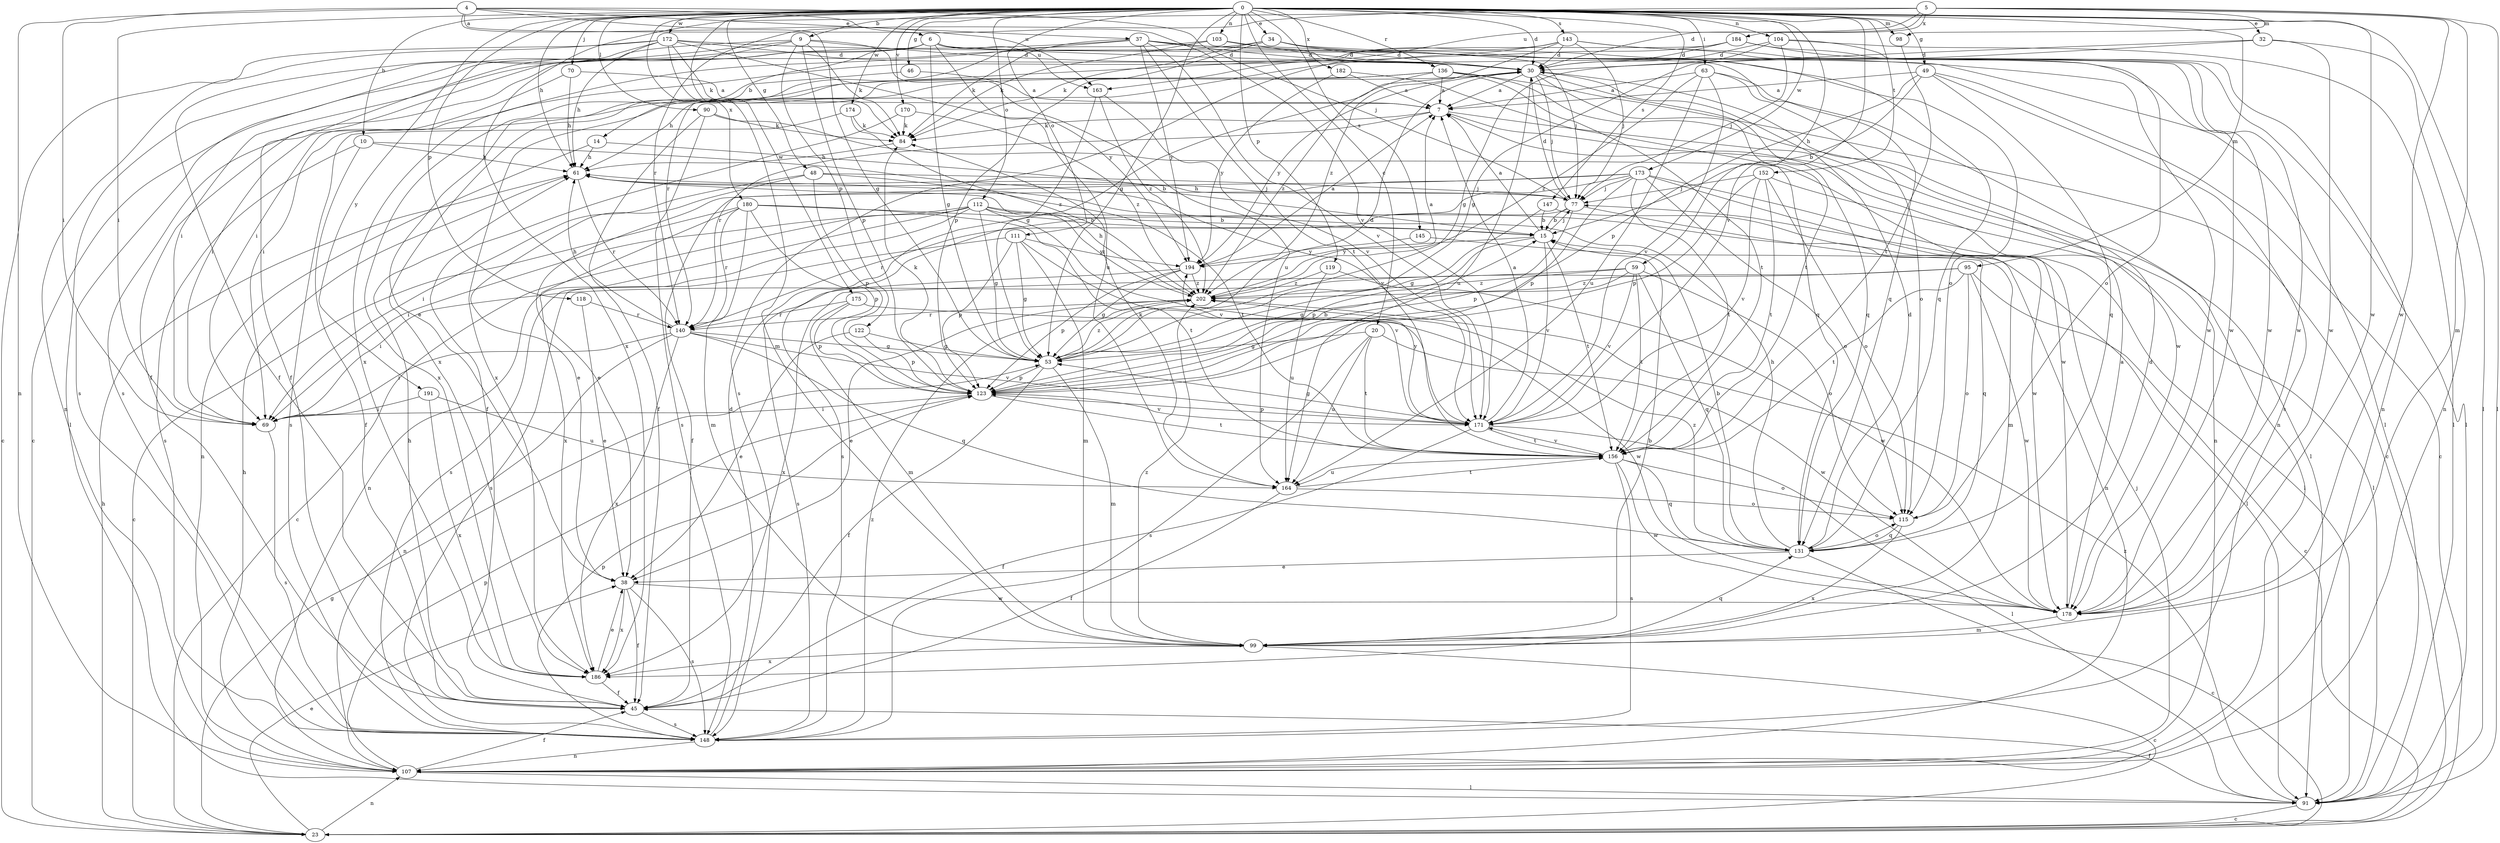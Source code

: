 strict digraph  {
0;
4;
5;
6;
7;
9;
10;
14;
15;
20;
23;
30;
32;
34;
37;
38;
45;
46;
48;
49;
53;
59;
61;
63;
69;
70;
77;
84;
90;
91;
95;
98;
99;
103;
104;
107;
111;
112;
115;
118;
119;
122;
123;
131;
136;
140;
143;
145;
147;
148;
152;
156;
163;
164;
170;
171;
172;
173;
174;
175;
178;
180;
182;
184;
186;
191;
194;
202;
0 -> 9  [label=b];
0 -> 10  [label=b];
0 -> 20  [label=c];
0 -> 30  [label=d];
0 -> 32  [label=e];
0 -> 34  [label=e];
0 -> 46  [label=g];
0 -> 48  [label=g];
0 -> 49  [label=g];
0 -> 53  [label=g];
0 -> 59  [label=h];
0 -> 61  [label=h];
0 -> 63  [label=i];
0 -> 69  [label=i];
0 -> 70  [label=j];
0 -> 90  [label=l];
0 -> 91  [label=l];
0 -> 95  [label=m];
0 -> 98  [label=m];
0 -> 103  [label=n];
0 -> 104  [label=n];
0 -> 111  [label=o];
0 -> 112  [label=o];
0 -> 118  [label=p];
0 -> 119  [label=p];
0 -> 136  [label=r];
0 -> 143  [label=s];
0 -> 145  [label=s];
0 -> 147  [label=s];
0 -> 152  [label=t];
0 -> 170  [label=v];
0 -> 171  [label=v];
0 -> 172  [label=w];
0 -> 173  [label=w];
0 -> 174  [label=w];
0 -> 175  [label=w];
0 -> 178  [label=w];
0 -> 180  [label=x];
0 -> 182  [label=x];
0 -> 191  [label=y];
4 -> 6  [label=a];
4 -> 37  [label=e];
4 -> 53  [label=g];
4 -> 69  [label=i];
4 -> 77  [label=j];
4 -> 107  [label=n];
4 -> 163  [label=u];
4 -> 171  [label=v];
5 -> 30  [label=d];
5 -> 91  [label=l];
5 -> 98  [label=m];
5 -> 99  [label=m];
5 -> 140  [label=r];
5 -> 163  [label=u];
5 -> 178  [label=w];
5 -> 184  [label=x];
5 -> 186  [label=x];
6 -> 14  [label=b];
6 -> 23  [label=c];
6 -> 30  [label=d];
6 -> 45  [label=f];
6 -> 53  [label=g];
6 -> 163  [label=u];
6 -> 164  [label=u];
6 -> 178  [label=w];
7 -> 84  [label=k];
7 -> 91  [label=l];
7 -> 107  [label=n];
7 -> 140  [label=r];
9 -> 30  [label=d];
9 -> 45  [label=f];
9 -> 84  [label=k];
9 -> 91  [label=l];
9 -> 122  [label=p];
9 -> 123  [label=p];
9 -> 148  [label=s];
9 -> 164  [label=u];
10 -> 45  [label=f];
10 -> 61  [label=h];
10 -> 148  [label=s];
10 -> 171  [label=v];
14 -> 15  [label=b];
14 -> 61  [label=h];
14 -> 107  [label=n];
15 -> 7  [label=a];
15 -> 77  [label=j];
15 -> 123  [label=p];
15 -> 156  [label=t];
15 -> 171  [label=v];
15 -> 194  [label=y];
20 -> 53  [label=g];
20 -> 148  [label=s];
20 -> 156  [label=t];
20 -> 164  [label=u];
20 -> 178  [label=w];
23 -> 38  [label=e];
23 -> 53  [label=g];
23 -> 61  [label=h];
23 -> 107  [label=n];
30 -> 7  [label=a];
30 -> 61  [label=h];
30 -> 77  [label=j];
30 -> 131  [label=q];
30 -> 156  [label=t];
30 -> 164  [label=u];
30 -> 194  [label=y];
32 -> 30  [label=d];
32 -> 53  [label=g];
32 -> 107  [label=n];
32 -> 178  [label=w];
34 -> 30  [label=d];
34 -> 77  [label=j];
34 -> 84  [label=k];
34 -> 123  [label=p];
34 -> 131  [label=q];
34 -> 148  [label=s];
37 -> 30  [label=d];
37 -> 69  [label=i];
37 -> 84  [label=k];
37 -> 131  [label=q];
37 -> 156  [label=t];
37 -> 171  [label=v];
37 -> 178  [label=w];
37 -> 186  [label=x];
37 -> 194  [label=y];
38 -> 45  [label=f];
38 -> 148  [label=s];
38 -> 178  [label=w];
38 -> 186  [label=x];
45 -> 61  [label=h];
45 -> 148  [label=s];
46 -> 7  [label=a];
46 -> 186  [label=x];
48 -> 38  [label=e];
48 -> 69  [label=i];
48 -> 77  [label=j];
48 -> 123  [label=p];
48 -> 156  [label=t];
49 -> 7  [label=a];
49 -> 15  [label=b];
49 -> 23  [label=c];
49 -> 123  [label=p];
49 -> 131  [label=q];
49 -> 148  [label=s];
53 -> 30  [label=d];
53 -> 45  [label=f];
53 -> 99  [label=m];
53 -> 123  [label=p];
53 -> 202  [label=z];
59 -> 53  [label=g];
59 -> 115  [label=o];
59 -> 131  [label=q];
59 -> 156  [label=t];
59 -> 171  [label=v];
59 -> 186  [label=x];
59 -> 202  [label=z];
61 -> 77  [label=j];
61 -> 140  [label=r];
63 -> 7  [label=a];
63 -> 107  [label=n];
63 -> 115  [label=o];
63 -> 164  [label=u];
63 -> 171  [label=v];
63 -> 202  [label=z];
69 -> 148  [label=s];
70 -> 7  [label=a];
70 -> 61  [label=h];
70 -> 69  [label=i];
77 -> 15  [label=b];
77 -> 30  [label=d];
77 -> 61  [label=h];
77 -> 99  [label=m];
77 -> 123  [label=p];
77 -> 140  [label=r];
84 -> 61  [label=h];
90 -> 45  [label=f];
90 -> 84  [label=k];
90 -> 148  [label=s];
90 -> 178  [label=w];
91 -> 23  [label=c];
91 -> 45  [label=f];
91 -> 202  [label=z];
95 -> 23  [label=c];
95 -> 69  [label=i];
95 -> 115  [label=o];
95 -> 156  [label=t];
95 -> 178  [label=w];
95 -> 202  [label=z];
98 -> 156  [label=t];
99 -> 15  [label=b];
99 -> 23  [label=c];
99 -> 30  [label=d];
99 -> 131  [label=q];
99 -> 186  [label=x];
99 -> 202  [label=z];
103 -> 30  [label=d];
103 -> 38  [label=e];
103 -> 84  [label=k];
103 -> 115  [label=o];
104 -> 30  [label=d];
104 -> 53  [label=g];
104 -> 77  [label=j];
104 -> 91  [label=l];
104 -> 107  [label=n];
107 -> 45  [label=f];
107 -> 61  [label=h];
107 -> 77  [label=j];
107 -> 91  [label=l];
107 -> 123  [label=p];
111 -> 53  [label=g];
111 -> 99  [label=m];
111 -> 123  [label=p];
111 -> 148  [label=s];
111 -> 171  [label=v];
111 -> 194  [label=y];
112 -> 15  [label=b];
112 -> 23  [label=c];
112 -> 53  [label=g];
112 -> 69  [label=i];
112 -> 91  [label=l];
112 -> 107  [label=n];
112 -> 148  [label=s];
112 -> 171  [label=v];
112 -> 202  [label=z];
115 -> 131  [label=q];
115 -> 186  [label=x];
118 -> 38  [label=e];
118 -> 140  [label=r];
119 -> 164  [label=u];
119 -> 178  [label=w];
119 -> 202  [label=z];
122 -> 38  [label=e];
122 -> 53  [label=g];
122 -> 123  [label=p];
123 -> 15  [label=b];
123 -> 69  [label=i];
123 -> 84  [label=k];
123 -> 156  [label=t];
123 -> 171  [label=v];
131 -> 15  [label=b];
131 -> 23  [label=c];
131 -> 30  [label=d];
131 -> 38  [label=e];
131 -> 61  [label=h];
131 -> 115  [label=o];
131 -> 202  [label=z];
136 -> 7  [label=a];
136 -> 23  [label=c];
136 -> 69  [label=i];
136 -> 156  [label=t];
136 -> 178  [label=w];
136 -> 186  [label=x];
136 -> 202  [label=z];
140 -> 53  [label=g];
140 -> 61  [label=h];
140 -> 69  [label=i];
140 -> 107  [label=n];
140 -> 131  [label=q];
140 -> 171  [label=v];
140 -> 186  [label=x];
143 -> 30  [label=d];
143 -> 77  [label=j];
143 -> 115  [label=o];
143 -> 148  [label=s];
143 -> 178  [label=w];
143 -> 186  [label=x];
143 -> 202  [label=z];
145 -> 131  [label=q];
145 -> 194  [label=y];
147 -> 15  [label=b];
147 -> 53  [label=g];
147 -> 107  [label=n];
148 -> 30  [label=d];
148 -> 107  [label=n];
148 -> 123  [label=p];
148 -> 202  [label=z];
152 -> 77  [label=j];
152 -> 91  [label=l];
152 -> 115  [label=o];
152 -> 123  [label=p];
152 -> 156  [label=t];
152 -> 171  [label=v];
156 -> 115  [label=o];
156 -> 131  [label=q];
156 -> 148  [label=s];
156 -> 164  [label=u];
156 -> 171  [label=v];
156 -> 178  [label=w];
163 -> 53  [label=g];
163 -> 171  [label=v];
163 -> 202  [label=z];
164 -> 45  [label=f];
164 -> 84  [label=k];
164 -> 115  [label=o];
164 -> 156  [label=t];
170 -> 45  [label=f];
170 -> 84  [label=k];
170 -> 202  [label=z];
171 -> 7  [label=a];
171 -> 45  [label=f];
171 -> 53  [label=g];
171 -> 91  [label=l];
171 -> 123  [label=p];
171 -> 156  [label=t];
171 -> 194  [label=y];
172 -> 23  [label=c];
172 -> 30  [label=d];
172 -> 45  [label=f];
172 -> 61  [label=h];
172 -> 84  [label=k];
172 -> 91  [label=l];
172 -> 99  [label=m];
172 -> 107  [label=n];
172 -> 194  [label=y];
173 -> 38  [label=e];
173 -> 45  [label=f];
173 -> 77  [label=j];
173 -> 91  [label=l];
173 -> 115  [label=o];
173 -> 123  [label=p];
173 -> 148  [label=s];
173 -> 156  [label=t];
173 -> 178  [label=w];
174 -> 84  [label=k];
174 -> 148  [label=s];
174 -> 202  [label=z];
175 -> 99  [label=m];
175 -> 123  [label=p];
175 -> 140  [label=r];
175 -> 178  [label=w];
178 -> 7  [label=a];
178 -> 99  [label=m];
180 -> 15  [label=b];
180 -> 23  [label=c];
180 -> 99  [label=m];
180 -> 123  [label=p];
180 -> 140  [label=r];
180 -> 156  [label=t];
180 -> 186  [label=x];
182 -> 7  [label=a];
182 -> 131  [label=q];
182 -> 194  [label=y];
184 -> 30  [label=d];
184 -> 69  [label=i];
184 -> 91  [label=l];
184 -> 140  [label=r];
184 -> 178  [label=w];
186 -> 38  [label=e];
186 -> 45  [label=f];
191 -> 69  [label=i];
191 -> 164  [label=u];
191 -> 186  [label=x];
194 -> 7  [label=a];
194 -> 53  [label=g];
194 -> 123  [label=p];
194 -> 148  [label=s];
194 -> 202  [label=z];
202 -> 7  [label=a];
202 -> 38  [label=e];
202 -> 61  [label=h];
202 -> 140  [label=r];
}
